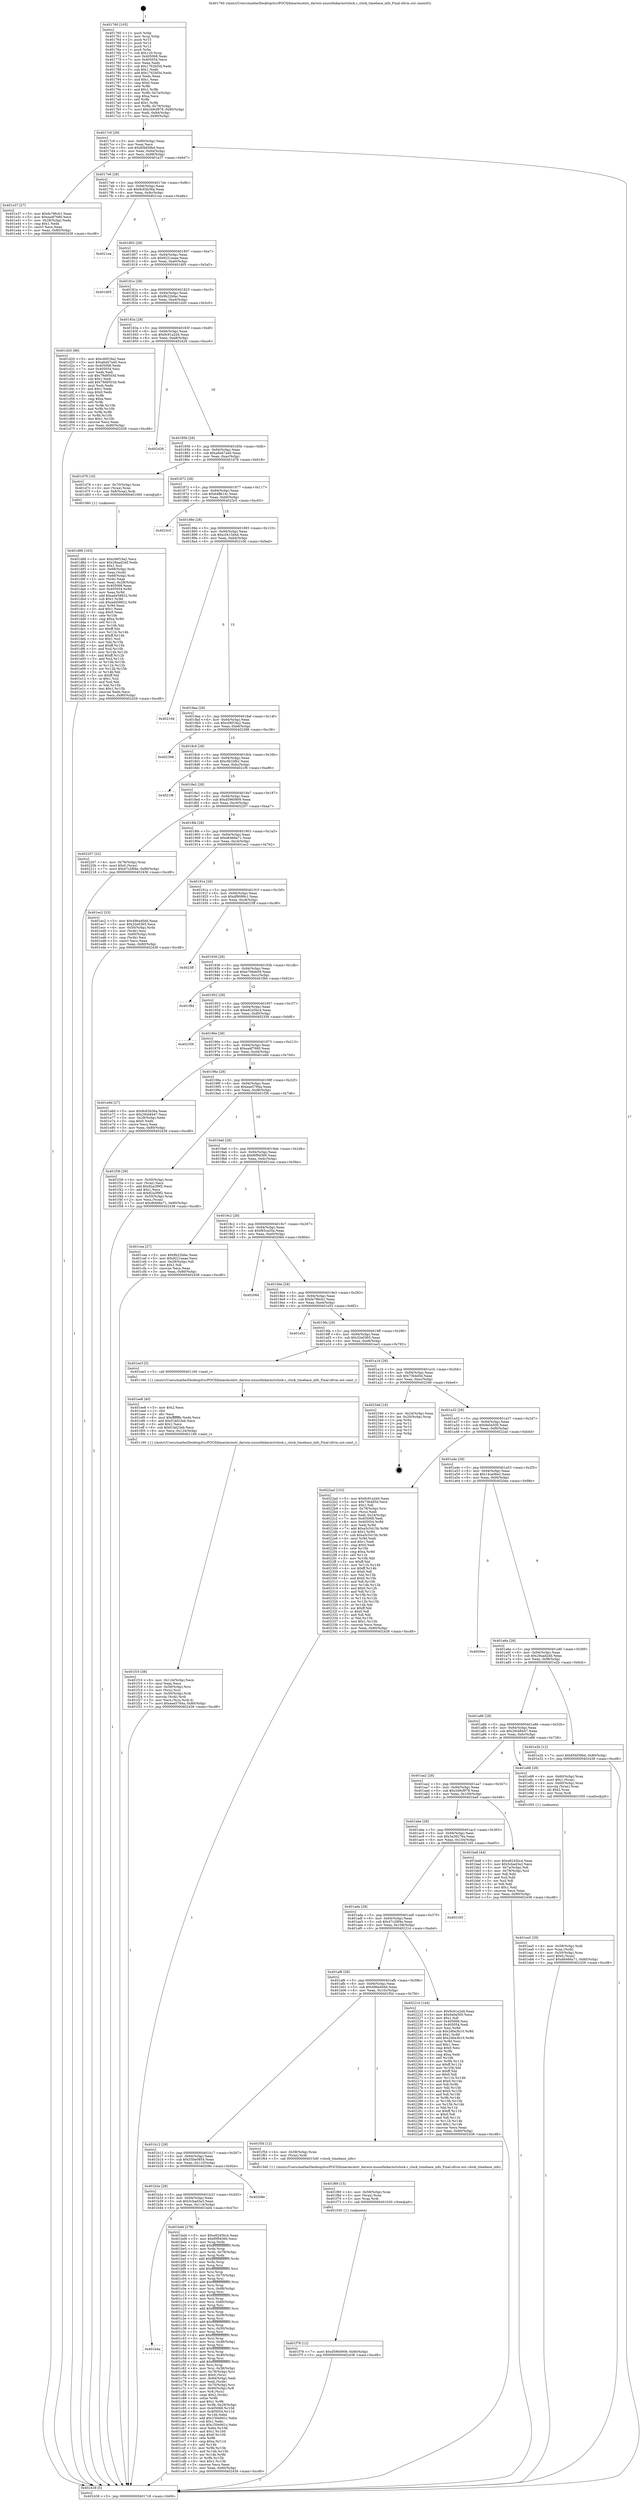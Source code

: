 digraph "0x401760" {
  label = "0x401760 (/mnt/c/Users/mathe/Desktop/tcc/POCII/binaries/extr_darwin-xnuosfmkarmrtclock.c_clock_timebase_info_Final-ollvm.out::main(0))"
  labelloc = "t"
  node[shape=record]

  Entry [label="",width=0.3,height=0.3,shape=circle,fillcolor=black,style=filled]
  "0x4017c9" [label="{
     0x4017c9 [29]\l
     | [instrs]\l
     &nbsp;&nbsp;0x4017c9 \<+3\>: mov -0x80(%rbp),%eax\l
     &nbsp;&nbsp;0x4017cc \<+2\>: mov %eax,%ecx\l
     &nbsp;&nbsp;0x4017ce \<+6\>: sub $0x85bf39bd,%ecx\l
     &nbsp;&nbsp;0x4017d4 \<+6\>: mov %eax,-0x94(%rbp)\l
     &nbsp;&nbsp;0x4017da \<+6\>: mov %ecx,-0x98(%rbp)\l
     &nbsp;&nbsp;0x4017e0 \<+6\>: je 0000000000401e37 \<main+0x6d7\>\l
  }"]
  "0x401e37" [label="{
     0x401e37 [27]\l
     | [instrs]\l
     &nbsp;&nbsp;0x401e37 \<+5\>: mov $0xfa796cb1,%eax\l
     &nbsp;&nbsp;0x401e3c \<+5\>: mov $0xea4f7680,%ecx\l
     &nbsp;&nbsp;0x401e41 \<+3\>: mov -0x28(%rbp),%edx\l
     &nbsp;&nbsp;0x401e44 \<+3\>: cmp $0x1,%edx\l
     &nbsp;&nbsp;0x401e47 \<+3\>: cmovl %ecx,%eax\l
     &nbsp;&nbsp;0x401e4a \<+3\>: mov %eax,-0x80(%rbp)\l
     &nbsp;&nbsp;0x401e4d \<+5\>: jmp 0000000000402438 \<main+0xcd8\>\l
  }"]
  "0x4017e6" [label="{
     0x4017e6 [28]\l
     | [instrs]\l
     &nbsp;&nbsp;0x4017e6 \<+5\>: jmp 00000000004017eb \<main+0x8b\>\l
     &nbsp;&nbsp;0x4017eb \<+6\>: mov -0x94(%rbp),%eax\l
     &nbsp;&nbsp;0x4017f1 \<+5\>: sub $0x8c63b36a,%eax\l
     &nbsp;&nbsp;0x4017f6 \<+6\>: mov %eax,-0x9c(%rbp)\l
     &nbsp;&nbsp;0x4017fc \<+6\>: je 00000000004021ea \<main+0xa8a\>\l
  }"]
  Exit [label="",width=0.3,height=0.3,shape=circle,fillcolor=black,style=filled,peripheries=2]
  "0x4021ea" [label="{
     0x4021ea\l
  }", style=dashed]
  "0x401802" [label="{
     0x401802 [28]\l
     | [instrs]\l
     &nbsp;&nbsp;0x401802 \<+5\>: jmp 0000000000401807 \<main+0xa7\>\l
     &nbsp;&nbsp;0x401807 \<+6\>: mov -0x94(%rbp),%eax\l
     &nbsp;&nbsp;0x40180d \<+5\>: sub $0x9221eaae,%eax\l
     &nbsp;&nbsp;0x401812 \<+6\>: mov %eax,-0xa0(%rbp)\l
     &nbsp;&nbsp;0x401818 \<+6\>: je 0000000000401d05 \<main+0x5a5\>\l
  }"]
  "0x401f78" [label="{
     0x401f78 [12]\l
     | [instrs]\l
     &nbsp;&nbsp;0x401f78 \<+7\>: movl $0xd5960909,-0x80(%rbp)\l
     &nbsp;&nbsp;0x401f7f \<+5\>: jmp 0000000000402438 \<main+0xcd8\>\l
  }"]
  "0x401d05" [label="{
     0x401d05\l
  }", style=dashed]
  "0x40181e" [label="{
     0x40181e [28]\l
     | [instrs]\l
     &nbsp;&nbsp;0x40181e \<+5\>: jmp 0000000000401823 \<main+0xc3\>\l
     &nbsp;&nbsp;0x401823 \<+6\>: mov -0x94(%rbp),%eax\l
     &nbsp;&nbsp;0x401829 \<+5\>: sub $0x9b22bfac,%eax\l
     &nbsp;&nbsp;0x40182e \<+6\>: mov %eax,-0xa4(%rbp)\l
     &nbsp;&nbsp;0x401834 \<+6\>: je 0000000000401d20 \<main+0x5c0\>\l
  }"]
  "0x401f69" [label="{
     0x401f69 [15]\l
     | [instrs]\l
     &nbsp;&nbsp;0x401f69 \<+4\>: mov -0x58(%rbp),%rax\l
     &nbsp;&nbsp;0x401f6d \<+3\>: mov (%rax),%rax\l
     &nbsp;&nbsp;0x401f70 \<+3\>: mov %rax,%rdi\l
     &nbsp;&nbsp;0x401f73 \<+5\>: call 0000000000401030 \<free@plt\>\l
     | [calls]\l
     &nbsp;&nbsp;0x401030 \{1\} (unknown)\l
  }"]
  "0x401d20" [label="{
     0x401d20 [88]\l
     | [instrs]\l
     &nbsp;&nbsp;0x401d20 \<+5\>: mov $0xc06f19a2,%eax\l
     &nbsp;&nbsp;0x401d25 \<+5\>: mov $0xa6d47a40,%ecx\l
     &nbsp;&nbsp;0x401d2a \<+7\>: mov 0x405068,%edx\l
     &nbsp;&nbsp;0x401d31 \<+7\>: mov 0x405054,%esi\l
     &nbsp;&nbsp;0x401d38 \<+2\>: mov %edx,%edi\l
     &nbsp;&nbsp;0x401d3a \<+6\>: sub $0x79d9503d,%edi\l
     &nbsp;&nbsp;0x401d40 \<+3\>: sub $0x1,%edi\l
     &nbsp;&nbsp;0x401d43 \<+6\>: add $0x79d9503d,%edi\l
     &nbsp;&nbsp;0x401d49 \<+3\>: imul %edi,%edx\l
     &nbsp;&nbsp;0x401d4c \<+3\>: and $0x1,%edx\l
     &nbsp;&nbsp;0x401d4f \<+3\>: cmp $0x0,%edx\l
     &nbsp;&nbsp;0x401d52 \<+4\>: sete %r8b\l
     &nbsp;&nbsp;0x401d56 \<+3\>: cmp $0xa,%esi\l
     &nbsp;&nbsp;0x401d59 \<+4\>: setl %r9b\l
     &nbsp;&nbsp;0x401d5d \<+3\>: mov %r8b,%r10b\l
     &nbsp;&nbsp;0x401d60 \<+3\>: and %r9b,%r10b\l
     &nbsp;&nbsp;0x401d63 \<+3\>: xor %r9b,%r8b\l
     &nbsp;&nbsp;0x401d66 \<+3\>: or %r8b,%r10b\l
     &nbsp;&nbsp;0x401d69 \<+4\>: test $0x1,%r10b\l
     &nbsp;&nbsp;0x401d6d \<+3\>: cmovne %ecx,%eax\l
     &nbsp;&nbsp;0x401d70 \<+3\>: mov %eax,-0x80(%rbp)\l
     &nbsp;&nbsp;0x401d73 \<+5\>: jmp 0000000000402438 \<main+0xcd8\>\l
  }"]
  "0x40183a" [label="{
     0x40183a [28]\l
     | [instrs]\l
     &nbsp;&nbsp;0x40183a \<+5\>: jmp 000000000040183f \<main+0xdf\>\l
     &nbsp;&nbsp;0x40183f \<+6\>: mov -0x94(%rbp),%eax\l
     &nbsp;&nbsp;0x401845 \<+5\>: sub $0x9c91a2d4,%eax\l
     &nbsp;&nbsp;0x40184a \<+6\>: mov %eax,-0xa8(%rbp)\l
     &nbsp;&nbsp;0x401850 \<+6\>: je 0000000000402426 \<main+0xcc6\>\l
  }"]
  "0x401f10" [label="{
     0x401f10 [38]\l
     | [instrs]\l
     &nbsp;&nbsp;0x401f10 \<+6\>: mov -0x124(%rbp),%ecx\l
     &nbsp;&nbsp;0x401f16 \<+3\>: imul %eax,%ecx\l
     &nbsp;&nbsp;0x401f19 \<+4\>: mov -0x58(%rbp),%rsi\l
     &nbsp;&nbsp;0x401f1d \<+3\>: mov (%rsi),%rsi\l
     &nbsp;&nbsp;0x401f20 \<+4\>: mov -0x50(%rbp),%rdi\l
     &nbsp;&nbsp;0x401f24 \<+3\>: movslq (%rdi),%rdi\l
     &nbsp;&nbsp;0x401f27 \<+3\>: mov %ecx,(%rsi,%rdi,4)\l
     &nbsp;&nbsp;0x401f2a \<+7\>: movl $0xeae5784a,-0x80(%rbp)\l
     &nbsp;&nbsp;0x401f31 \<+5\>: jmp 0000000000402438 \<main+0xcd8\>\l
  }"]
  "0x402426" [label="{
     0x402426\l
  }", style=dashed]
  "0x401856" [label="{
     0x401856 [28]\l
     | [instrs]\l
     &nbsp;&nbsp;0x401856 \<+5\>: jmp 000000000040185b \<main+0xfb\>\l
     &nbsp;&nbsp;0x40185b \<+6\>: mov -0x94(%rbp),%eax\l
     &nbsp;&nbsp;0x401861 \<+5\>: sub $0xa6d47a40,%eax\l
     &nbsp;&nbsp;0x401866 \<+6\>: mov %eax,-0xac(%rbp)\l
     &nbsp;&nbsp;0x40186c \<+6\>: je 0000000000401d78 \<main+0x618\>\l
  }"]
  "0x401ee8" [label="{
     0x401ee8 [40]\l
     | [instrs]\l
     &nbsp;&nbsp;0x401ee8 \<+5\>: mov $0x2,%ecx\l
     &nbsp;&nbsp;0x401eed \<+1\>: cltd\l
     &nbsp;&nbsp;0x401eee \<+2\>: idiv %ecx\l
     &nbsp;&nbsp;0x401ef0 \<+6\>: imul $0xfffffffe,%edx,%ecx\l
     &nbsp;&nbsp;0x401ef6 \<+6\>: add $0xf1dd23eb,%ecx\l
     &nbsp;&nbsp;0x401efc \<+3\>: add $0x1,%ecx\l
     &nbsp;&nbsp;0x401eff \<+6\>: sub $0xf1dd23eb,%ecx\l
     &nbsp;&nbsp;0x401f05 \<+6\>: mov %ecx,-0x124(%rbp)\l
     &nbsp;&nbsp;0x401f0b \<+5\>: call 0000000000401160 \<next_i\>\l
     | [calls]\l
     &nbsp;&nbsp;0x401160 \{1\} (/mnt/c/Users/mathe/Desktop/tcc/POCII/binaries/extr_darwin-xnuosfmkarmrtclock.c_clock_timebase_info_Final-ollvm.out::next_i)\l
  }"]
  "0x401d78" [label="{
     0x401d78 [16]\l
     | [instrs]\l
     &nbsp;&nbsp;0x401d78 \<+4\>: mov -0x70(%rbp),%rax\l
     &nbsp;&nbsp;0x401d7c \<+3\>: mov (%rax),%rax\l
     &nbsp;&nbsp;0x401d7f \<+4\>: mov 0x8(%rax),%rdi\l
     &nbsp;&nbsp;0x401d83 \<+5\>: call 0000000000401060 \<atoi@plt\>\l
     | [calls]\l
     &nbsp;&nbsp;0x401060 \{1\} (unknown)\l
  }"]
  "0x401872" [label="{
     0x401872 [28]\l
     | [instrs]\l
     &nbsp;&nbsp;0x401872 \<+5\>: jmp 0000000000401877 \<main+0x117\>\l
     &nbsp;&nbsp;0x401877 \<+6\>: mov -0x94(%rbp),%eax\l
     &nbsp;&nbsp;0x40187d \<+5\>: sub $0xb4ffe14c,%eax\l
     &nbsp;&nbsp;0x401882 \<+6\>: mov %eax,-0xb0(%rbp)\l
     &nbsp;&nbsp;0x401888 \<+6\>: je 00000000004023c5 \<main+0xc65\>\l
  }"]
  "0x401ea5" [label="{
     0x401ea5 [29]\l
     | [instrs]\l
     &nbsp;&nbsp;0x401ea5 \<+4\>: mov -0x58(%rbp),%rdi\l
     &nbsp;&nbsp;0x401ea9 \<+3\>: mov %rax,(%rdi)\l
     &nbsp;&nbsp;0x401eac \<+4\>: mov -0x50(%rbp),%rax\l
     &nbsp;&nbsp;0x401eb0 \<+6\>: movl $0x0,(%rax)\l
     &nbsp;&nbsp;0x401eb6 \<+7\>: movl $0xd6466a71,-0x80(%rbp)\l
     &nbsp;&nbsp;0x401ebd \<+5\>: jmp 0000000000402438 \<main+0xcd8\>\l
  }"]
  "0x4023c5" [label="{
     0x4023c5\l
  }", style=dashed]
  "0x40188e" [label="{
     0x40188e [28]\l
     | [instrs]\l
     &nbsp;&nbsp;0x40188e \<+5\>: jmp 0000000000401893 \<main+0x133\>\l
     &nbsp;&nbsp;0x401893 \<+6\>: mov -0x94(%rbp),%eax\l
     &nbsp;&nbsp;0x401899 \<+5\>: sub $0xc0415d44,%eax\l
     &nbsp;&nbsp;0x40189e \<+6\>: mov %eax,-0xb4(%rbp)\l
     &nbsp;&nbsp;0x4018a4 \<+6\>: je 000000000040210d \<main+0x9ad\>\l
  }"]
  "0x401d88" [label="{
     0x401d88 [163]\l
     | [instrs]\l
     &nbsp;&nbsp;0x401d88 \<+5\>: mov $0xc06f19a2,%ecx\l
     &nbsp;&nbsp;0x401d8d \<+5\>: mov $0x29aad2dd,%edx\l
     &nbsp;&nbsp;0x401d92 \<+3\>: mov $0x1,%sil\l
     &nbsp;&nbsp;0x401d95 \<+4\>: mov -0x68(%rbp),%rdi\l
     &nbsp;&nbsp;0x401d99 \<+2\>: mov %eax,(%rdi)\l
     &nbsp;&nbsp;0x401d9b \<+4\>: mov -0x68(%rbp),%rdi\l
     &nbsp;&nbsp;0x401d9f \<+2\>: mov (%rdi),%eax\l
     &nbsp;&nbsp;0x401da1 \<+3\>: mov %eax,-0x28(%rbp)\l
     &nbsp;&nbsp;0x401da4 \<+7\>: mov 0x405068,%eax\l
     &nbsp;&nbsp;0x401dab \<+8\>: mov 0x405054,%r8d\l
     &nbsp;&nbsp;0x401db3 \<+3\>: mov %eax,%r9d\l
     &nbsp;&nbsp;0x401db6 \<+7\>: add $0xad458822,%r9d\l
     &nbsp;&nbsp;0x401dbd \<+4\>: sub $0x1,%r9d\l
     &nbsp;&nbsp;0x401dc1 \<+7\>: sub $0xad458822,%r9d\l
     &nbsp;&nbsp;0x401dc8 \<+4\>: imul %r9d,%eax\l
     &nbsp;&nbsp;0x401dcc \<+3\>: and $0x1,%eax\l
     &nbsp;&nbsp;0x401dcf \<+3\>: cmp $0x0,%eax\l
     &nbsp;&nbsp;0x401dd2 \<+4\>: sete %r10b\l
     &nbsp;&nbsp;0x401dd6 \<+4\>: cmp $0xa,%r8d\l
     &nbsp;&nbsp;0x401dda \<+4\>: setl %r11b\l
     &nbsp;&nbsp;0x401dde \<+3\>: mov %r10b,%bl\l
     &nbsp;&nbsp;0x401de1 \<+3\>: xor $0xff,%bl\l
     &nbsp;&nbsp;0x401de4 \<+3\>: mov %r11b,%r14b\l
     &nbsp;&nbsp;0x401de7 \<+4\>: xor $0xff,%r14b\l
     &nbsp;&nbsp;0x401deb \<+4\>: xor $0x1,%sil\l
     &nbsp;&nbsp;0x401def \<+3\>: mov %bl,%r15b\l
     &nbsp;&nbsp;0x401df2 \<+4\>: and $0xff,%r15b\l
     &nbsp;&nbsp;0x401df6 \<+3\>: and %sil,%r10b\l
     &nbsp;&nbsp;0x401df9 \<+3\>: mov %r14b,%r12b\l
     &nbsp;&nbsp;0x401dfc \<+4\>: and $0xff,%r12b\l
     &nbsp;&nbsp;0x401e00 \<+3\>: and %sil,%r11b\l
     &nbsp;&nbsp;0x401e03 \<+3\>: or %r10b,%r15b\l
     &nbsp;&nbsp;0x401e06 \<+3\>: or %r11b,%r12b\l
     &nbsp;&nbsp;0x401e09 \<+3\>: xor %r12b,%r15b\l
     &nbsp;&nbsp;0x401e0c \<+3\>: or %r14b,%bl\l
     &nbsp;&nbsp;0x401e0f \<+3\>: xor $0xff,%bl\l
     &nbsp;&nbsp;0x401e12 \<+4\>: or $0x1,%sil\l
     &nbsp;&nbsp;0x401e16 \<+3\>: and %sil,%bl\l
     &nbsp;&nbsp;0x401e19 \<+3\>: or %bl,%r15b\l
     &nbsp;&nbsp;0x401e1c \<+4\>: test $0x1,%r15b\l
     &nbsp;&nbsp;0x401e20 \<+3\>: cmovne %edx,%ecx\l
     &nbsp;&nbsp;0x401e23 \<+3\>: mov %ecx,-0x80(%rbp)\l
     &nbsp;&nbsp;0x401e26 \<+5\>: jmp 0000000000402438 \<main+0xcd8\>\l
  }"]
  "0x40210d" [label="{
     0x40210d\l
  }", style=dashed]
  "0x4018aa" [label="{
     0x4018aa [28]\l
     | [instrs]\l
     &nbsp;&nbsp;0x4018aa \<+5\>: jmp 00000000004018af \<main+0x14f\>\l
     &nbsp;&nbsp;0x4018af \<+6\>: mov -0x94(%rbp),%eax\l
     &nbsp;&nbsp;0x4018b5 \<+5\>: sub $0xc06f19a2,%eax\l
     &nbsp;&nbsp;0x4018ba \<+6\>: mov %eax,-0xb8(%rbp)\l
     &nbsp;&nbsp;0x4018c0 \<+6\>: je 0000000000402398 \<main+0xc38\>\l
  }"]
  "0x401b4a" [label="{
     0x401b4a\l
  }", style=dashed]
  "0x402398" [label="{
     0x402398\l
  }", style=dashed]
  "0x4018c6" [label="{
     0x4018c6 [28]\l
     | [instrs]\l
     &nbsp;&nbsp;0x4018c6 \<+5\>: jmp 00000000004018cb \<main+0x16b\>\l
     &nbsp;&nbsp;0x4018cb \<+6\>: mov -0x94(%rbp),%eax\l
     &nbsp;&nbsp;0x4018d1 \<+5\>: sub $0xcfd1bfb2,%eax\l
     &nbsp;&nbsp;0x4018d6 \<+6\>: mov %eax,-0xbc(%rbp)\l
     &nbsp;&nbsp;0x4018dc \<+6\>: je 00000000004021f6 \<main+0xa96\>\l
  }"]
  "0x401bd4" [label="{
     0x401bd4 [278]\l
     | [instrs]\l
     &nbsp;&nbsp;0x401bd4 \<+5\>: mov $0xe8245bc4,%eax\l
     &nbsp;&nbsp;0x401bd9 \<+5\>: mov $0xf0f94360,%ecx\l
     &nbsp;&nbsp;0x401bde \<+3\>: mov %rsp,%rdx\l
     &nbsp;&nbsp;0x401be1 \<+4\>: add $0xfffffffffffffff0,%rdx\l
     &nbsp;&nbsp;0x401be5 \<+3\>: mov %rdx,%rsp\l
     &nbsp;&nbsp;0x401be8 \<+4\>: mov %rdx,-0x78(%rbp)\l
     &nbsp;&nbsp;0x401bec \<+3\>: mov %rsp,%rdx\l
     &nbsp;&nbsp;0x401bef \<+4\>: add $0xfffffffffffffff0,%rdx\l
     &nbsp;&nbsp;0x401bf3 \<+3\>: mov %rdx,%rsp\l
     &nbsp;&nbsp;0x401bf6 \<+3\>: mov %rsp,%rsi\l
     &nbsp;&nbsp;0x401bf9 \<+4\>: add $0xfffffffffffffff0,%rsi\l
     &nbsp;&nbsp;0x401bfd \<+3\>: mov %rsi,%rsp\l
     &nbsp;&nbsp;0x401c00 \<+4\>: mov %rsi,-0x70(%rbp)\l
     &nbsp;&nbsp;0x401c04 \<+3\>: mov %rsp,%rsi\l
     &nbsp;&nbsp;0x401c07 \<+4\>: add $0xfffffffffffffff0,%rsi\l
     &nbsp;&nbsp;0x401c0b \<+3\>: mov %rsi,%rsp\l
     &nbsp;&nbsp;0x401c0e \<+4\>: mov %rsi,-0x68(%rbp)\l
     &nbsp;&nbsp;0x401c12 \<+3\>: mov %rsp,%rsi\l
     &nbsp;&nbsp;0x401c15 \<+4\>: add $0xfffffffffffffff0,%rsi\l
     &nbsp;&nbsp;0x401c19 \<+3\>: mov %rsi,%rsp\l
     &nbsp;&nbsp;0x401c1c \<+4\>: mov %rsi,-0x60(%rbp)\l
     &nbsp;&nbsp;0x401c20 \<+3\>: mov %rsp,%rsi\l
     &nbsp;&nbsp;0x401c23 \<+4\>: add $0xfffffffffffffff0,%rsi\l
     &nbsp;&nbsp;0x401c27 \<+3\>: mov %rsi,%rsp\l
     &nbsp;&nbsp;0x401c2a \<+4\>: mov %rsi,-0x58(%rbp)\l
     &nbsp;&nbsp;0x401c2e \<+3\>: mov %rsp,%rsi\l
     &nbsp;&nbsp;0x401c31 \<+4\>: add $0xfffffffffffffff0,%rsi\l
     &nbsp;&nbsp;0x401c35 \<+3\>: mov %rsi,%rsp\l
     &nbsp;&nbsp;0x401c38 \<+4\>: mov %rsi,-0x50(%rbp)\l
     &nbsp;&nbsp;0x401c3c \<+3\>: mov %rsp,%rsi\l
     &nbsp;&nbsp;0x401c3f \<+4\>: add $0xfffffffffffffff0,%rsi\l
     &nbsp;&nbsp;0x401c43 \<+3\>: mov %rsi,%rsp\l
     &nbsp;&nbsp;0x401c46 \<+4\>: mov %rsi,-0x48(%rbp)\l
     &nbsp;&nbsp;0x401c4a \<+3\>: mov %rsp,%rsi\l
     &nbsp;&nbsp;0x401c4d \<+4\>: add $0xfffffffffffffff0,%rsi\l
     &nbsp;&nbsp;0x401c51 \<+3\>: mov %rsi,%rsp\l
     &nbsp;&nbsp;0x401c54 \<+4\>: mov %rsi,-0x40(%rbp)\l
     &nbsp;&nbsp;0x401c58 \<+3\>: mov %rsp,%rsi\l
     &nbsp;&nbsp;0x401c5b \<+4\>: add $0xfffffffffffffff0,%rsi\l
     &nbsp;&nbsp;0x401c5f \<+3\>: mov %rsi,%rsp\l
     &nbsp;&nbsp;0x401c62 \<+4\>: mov %rsi,-0x38(%rbp)\l
     &nbsp;&nbsp;0x401c66 \<+4\>: mov -0x78(%rbp),%rsi\l
     &nbsp;&nbsp;0x401c6a \<+6\>: movl $0x0,(%rsi)\l
     &nbsp;&nbsp;0x401c70 \<+6\>: mov -0x84(%rbp),%edi\l
     &nbsp;&nbsp;0x401c76 \<+2\>: mov %edi,(%rdx)\l
     &nbsp;&nbsp;0x401c78 \<+4\>: mov -0x70(%rbp),%rsi\l
     &nbsp;&nbsp;0x401c7c \<+7\>: mov -0x90(%rbp),%r8\l
     &nbsp;&nbsp;0x401c83 \<+3\>: mov %r8,(%rsi)\l
     &nbsp;&nbsp;0x401c86 \<+3\>: cmpl $0x2,(%rdx)\l
     &nbsp;&nbsp;0x401c89 \<+4\>: setne %r9b\l
     &nbsp;&nbsp;0x401c8d \<+4\>: and $0x1,%r9b\l
     &nbsp;&nbsp;0x401c91 \<+4\>: mov %r9b,-0x29(%rbp)\l
     &nbsp;&nbsp;0x401c95 \<+8\>: mov 0x405068,%r10d\l
     &nbsp;&nbsp;0x401c9d \<+8\>: mov 0x405054,%r11d\l
     &nbsp;&nbsp;0x401ca5 \<+3\>: mov %r10d,%ebx\l
     &nbsp;&nbsp;0x401ca8 \<+6\>: add $0x150e9d1c,%ebx\l
     &nbsp;&nbsp;0x401cae \<+3\>: sub $0x1,%ebx\l
     &nbsp;&nbsp;0x401cb1 \<+6\>: sub $0x150e9d1c,%ebx\l
     &nbsp;&nbsp;0x401cb7 \<+4\>: imul %ebx,%r10d\l
     &nbsp;&nbsp;0x401cbb \<+4\>: and $0x1,%r10d\l
     &nbsp;&nbsp;0x401cbf \<+4\>: cmp $0x0,%r10d\l
     &nbsp;&nbsp;0x401cc3 \<+4\>: sete %r9b\l
     &nbsp;&nbsp;0x401cc7 \<+4\>: cmp $0xa,%r11d\l
     &nbsp;&nbsp;0x401ccb \<+4\>: setl %r14b\l
     &nbsp;&nbsp;0x401ccf \<+3\>: mov %r9b,%r15b\l
     &nbsp;&nbsp;0x401cd2 \<+3\>: and %r14b,%r15b\l
     &nbsp;&nbsp;0x401cd5 \<+3\>: xor %r14b,%r9b\l
     &nbsp;&nbsp;0x401cd8 \<+3\>: or %r9b,%r15b\l
     &nbsp;&nbsp;0x401cdb \<+4\>: test $0x1,%r15b\l
     &nbsp;&nbsp;0x401cdf \<+3\>: cmovne %ecx,%eax\l
     &nbsp;&nbsp;0x401ce2 \<+3\>: mov %eax,-0x80(%rbp)\l
     &nbsp;&nbsp;0x401ce5 \<+5\>: jmp 0000000000402438 \<main+0xcd8\>\l
  }"]
  "0x4021f6" [label="{
     0x4021f6\l
  }", style=dashed]
  "0x4018e2" [label="{
     0x4018e2 [28]\l
     | [instrs]\l
     &nbsp;&nbsp;0x4018e2 \<+5\>: jmp 00000000004018e7 \<main+0x187\>\l
     &nbsp;&nbsp;0x4018e7 \<+6\>: mov -0x94(%rbp),%eax\l
     &nbsp;&nbsp;0x4018ed \<+5\>: sub $0xd5960909,%eax\l
     &nbsp;&nbsp;0x4018f2 \<+6\>: mov %eax,-0xc0(%rbp)\l
     &nbsp;&nbsp;0x4018f8 \<+6\>: je 0000000000402207 \<main+0xaa7\>\l
  }"]
  "0x401b2e" [label="{
     0x401b2e [28]\l
     | [instrs]\l
     &nbsp;&nbsp;0x401b2e \<+5\>: jmp 0000000000401b33 \<main+0x3d3\>\l
     &nbsp;&nbsp;0x401b33 \<+6\>: mov -0x94(%rbp),%eax\l
     &nbsp;&nbsp;0x401b39 \<+5\>: sub $0x5cbad3a3,%eax\l
     &nbsp;&nbsp;0x401b3e \<+6\>: mov %eax,-0x114(%rbp)\l
     &nbsp;&nbsp;0x401b44 \<+6\>: je 0000000000401bd4 \<main+0x474\>\l
  }"]
  "0x402207" [label="{
     0x402207 [22]\l
     | [instrs]\l
     &nbsp;&nbsp;0x402207 \<+4\>: mov -0x78(%rbp),%rax\l
     &nbsp;&nbsp;0x40220b \<+6\>: movl $0x0,(%rax)\l
     &nbsp;&nbsp;0x402211 \<+7\>: movl $0x47c28f4e,-0x80(%rbp)\l
     &nbsp;&nbsp;0x402218 \<+5\>: jmp 0000000000402438 \<main+0xcd8\>\l
  }"]
  "0x4018fe" [label="{
     0x4018fe [28]\l
     | [instrs]\l
     &nbsp;&nbsp;0x4018fe \<+5\>: jmp 0000000000401903 \<main+0x1a3\>\l
     &nbsp;&nbsp;0x401903 \<+6\>: mov -0x94(%rbp),%eax\l
     &nbsp;&nbsp;0x401909 \<+5\>: sub $0xd6466a71,%eax\l
     &nbsp;&nbsp;0x40190e \<+6\>: mov %eax,-0xc4(%rbp)\l
     &nbsp;&nbsp;0x401914 \<+6\>: je 0000000000401ec2 \<main+0x762\>\l
  }"]
  "0x40208e" [label="{
     0x40208e\l
  }", style=dashed]
  "0x401ec2" [label="{
     0x401ec2 [33]\l
     | [instrs]\l
     &nbsp;&nbsp;0x401ec2 \<+5\>: mov $0x496a40dd,%eax\l
     &nbsp;&nbsp;0x401ec7 \<+5\>: mov $0x32e0365,%ecx\l
     &nbsp;&nbsp;0x401ecc \<+4\>: mov -0x50(%rbp),%rdx\l
     &nbsp;&nbsp;0x401ed0 \<+2\>: mov (%rdx),%esi\l
     &nbsp;&nbsp;0x401ed2 \<+4\>: mov -0x60(%rbp),%rdx\l
     &nbsp;&nbsp;0x401ed6 \<+2\>: cmp (%rdx),%esi\l
     &nbsp;&nbsp;0x401ed8 \<+3\>: cmovl %ecx,%eax\l
     &nbsp;&nbsp;0x401edb \<+3\>: mov %eax,-0x80(%rbp)\l
     &nbsp;&nbsp;0x401ede \<+5\>: jmp 0000000000402438 \<main+0xcd8\>\l
  }"]
  "0x40191a" [label="{
     0x40191a [28]\l
     | [instrs]\l
     &nbsp;&nbsp;0x40191a \<+5\>: jmp 000000000040191f \<main+0x1bf\>\l
     &nbsp;&nbsp;0x40191f \<+6\>: mov -0x94(%rbp),%eax\l
     &nbsp;&nbsp;0x401925 \<+5\>: sub $0xdf9089c1,%eax\l
     &nbsp;&nbsp;0x40192a \<+6\>: mov %eax,-0xc8(%rbp)\l
     &nbsp;&nbsp;0x401930 \<+6\>: je 00000000004023ff \<main+0xc9f\>\l
  }"]
  "0x401b12" [label="{
     0x401b12 [28]\l
     | [instrs]\l
     &nbsp;&nbsp;0x401b12 \<+5\>: jmp 0000000000401b17 \<main+0x3b7\>\l
     &nbsp;&nbsp;0x401b17 \<+6\>: mov -0x94(%rbp),%eax\l
     &nbsp;&nbsp;0x401b1d \<+5\>: sub $0x55be0854,%eax\l
     &nbsp;&nbsp;0x401b22 \<+6\>: mov %eax,-0x110(%rbp)\l
     &nbsp;&nbsp;0x401b28 \<+6\>: je 000000000040208e \<main+0x92e\>\l
  }"]
  "0x4023ff" [label="{
     0x4023ff\l
  }", style=dashed]
  "0x401936" [label="{
     0x401936 [28]\l
     | [instrs]\l
     &nbsp;&nbsp;0x401936 \<+5\>: jmp 000000000040193b \<main+0x1db\>\l
     &nbsp;&nbsp;0x40193b \<+6\>: mov -0x94(%rbp),%eax\l
     &nbsp;&nbsp;0x401941 \<+5\>: sub $0xe706eb59,%eax\l
     &nbsp;&nbsp;0x401946 \<+6\>: mov %eax,-0xcc(%rbp)\l
     &nbsp;&nbsp;0x40194c \<+6\>: je 0000000000401f84 \<main+0x824\>\l
  }"]
  "0x401f5d" [label="{
     0x401f5d [12]\l
     | [instrs]\l
     &nbsp;&nbsp;0x401f5d \<+4\>: mov -0x58(%rbp),%rax\l
     &nbsp;&nbsp;0x401f61 \<+3\>: mov (%rax),%rdi\l
     &nbsp;&nbsp;0x401f64 \<+5\>: call 00000000004015d0 \<clock_timebase_info\>\l
     | [calls]\l
     &nbsp;&nbsp;0x4015d0 \{1\} (/mnt/c/Users/mathe/Desktop/tcc/POCII/binaries/extr_darwin-xnuosfmkarmrtclock.c_clock_timebase_info_Final-ollvm.out::clock_timebase_info)\l
  }"]
  "0x401f84" [label="{
     0x401f84\l
  }", style=dashed]
  "0x401952" [label="{
     0x401952 [28]\l
     | [instrs]\l
     &nbsp;&nbsp;0x401952 \<+5\>: jmp 0000000000401957 \<main+0x1f7\>\l
     &nbsp;&nbsp;0x401957 \<+6\>: mov -0x94(%rbp),%eax\l
     &nbsp;&nbsp;0x40195d \<+5\>: sub $0xe8245bc4,%eax\l
     &nbsp;&nbsp;0x401962 \<+6\>: mov %eax,-0xd0(%rbp)\l
     &nbsp;&nbsp;0x401968 \<+6\>: je 0000000000402356 \<main+0xbf6\>\l
  }"]
  "0x401af6" [label="{
     0x401af6 [28]\l
     | [instrs]\l
     &nbsp;&nbsp;0x401af6 \<+5\>: jmp 0000000000401afb \<main+0x39b\>\l
     &nbsp;&nbsp;0x401afb \<+6\>: mov -0x94(%rbp),%eax\l
     &nbsp;&nbsp;0x401b01 \<+5\>: sub $0x496a40dd,%eax\l
     &nbsp;&nbsp;0x401b06 \<+6\>: mov %eax,-0x10c(%rbp)\l
     &nbsp;&nbsp;0x401b0c \<+6\>: je 0000000000401f5d \<main+0x7fd\>\l
  }"]
  "0x402356" [label="{
     0x402356\l
  }", style=dashed]
  "0x40196e" [label="{
     0x40196e [28]\l
     | [instrs]\l
     &nbsp;&nbsp;0x40196e \<+5\>: jmp 0000000000401973 \<main+0x213\>\l
     &nbsp;&nbsp;0x401973 \<+6\>: mov -0x94(%rbp),%eax\l
     &nbsp;&nbsp;0x401979 \<+5\>: sub $0xea4f7680,%eax\l
     &nbsp;&nbsp;0x40197e \<+6\>: mov %eax,-0xd4(%rbp)\l
     &nbsp;&nbsp;0x401984 \<+6\>: je 0000000000401e6d \<main+0x70d\>\l
  }"]
  "0x40221d" [label="{
     0x40221d [144]\l
     | [instrs]\l
     &nbsp;&nbsp;0x40221d \<+5\>: mov $0x9c91a2d4,%eax\l
     &nbsp;&nbsp;0x402222 \<+5\>: mov $0x9a0a500,%ecx\l
     &nbsp;&nbsp;0x402227 \<+2\>: mov $0x1,%dl\l
     &nbsp;&nbsp;0x402229 \<+7\>: mov 0x405068,%esi\l
     &nbsp;&nbsp;0x402230 \<+7\>: mov 0x405054,%edi\l
     &nbsp;&nbsp;0x402237 \<+3\>: mov %esi,%r8d\l
     &nbsp;&nbsp;0x40223a \<+7\>: sub $0x2d0a3b10,%r8d\l
     &nbsp;&nbsp;0x402241 \<+4\>: sub $0x1,%r8d\l
     &nbsp;&nbsp;0x402245 \<+7\>: add $0x2d0a3b10,%r8d\l
     &nbsp;&nbsp;0x40224c \<+4\>: imul %r8d,%esi\l
     &nbsp;&nbsp;0x402250 \<+3\>: and $0x1,%esi\l
     &nbsp;&nbsp;0x402253 \<+3\>: cmp $0x0,%esi\l
     &nbsp;&nbsp;0x402256 \<+4\>: sete %r9b\l
     &nbsp;&nbsp;0x40225a \<+3\>: cmp $0xa,%edi\l
     &nbsp;&nbsp;0x40225d \<+4\>: setl %r10b\l
     &nbsp;&nbsp;0x402261 \<+3\>: mov %r9b,%r11b\l
     &nbsp;&nbsp;0x402264 \<+4\>: xor $0xff,%r11b\l
     &nbsp;&nbsp;0x402268 \<+3\>: mov %r10b,%bl\l
     &nbsp;&nbsp;0x40226b \<+3\>: xor $0xff,%bl\l
     &nbsp;&nbsp;0x40226e \<+3\>: xor $0x0,%dl\l
     &nbsp;&nbsp;0x402271 \<+3\>: mov %r11b,%r14b\l
     &nbsp;&nbsp;0x402274 \<+4\>: and $0x0,%r14b\l
     &nbsp;&nbsp;0x402278 \<+3\>: and %dl,%r9b\l
     &nbsp;&nbsp;0x40227b \<+3\>: mov %bl,%r15b\l
     &nbsp;&nbsp;0x40227e \<+4\>: and $0x0,%r15b\l
     &nbsp;&nbsp;0x402282 \<+3\>: and %dl,%r10b\l
     &nbsp;&nbsp;0x402285 \<+3\>: or %r9b,%r14b\l
     &nbsp;&nbsp;0x402288 \<+3\>: or %r10b,%r15b\l
     &nbsp;&nbsp;0x40228b \<+3\>: xor %r15b,%r14b\l
     &nbsp;&nbsp;0x40228e \<+3\>: or %bl,%r11b\l
     &nbsp;&nbsp;0x402291 \<+4\>: xor $0xff,%r11b\l
     &nbsp;&nbsp;0x402295 \<+3\>: or $0x0,%dl\l
     &nbsp;&nbsp;0x402298 \<+3\>: and %dl,%r11b\l
     &nbsp;&nbsp;0x40229b \<+3\>: or %r11b,%r14b\l
     &nbsp;&nbsp;0x40229e \<+4\>: test $0x1,%r14b\l
     &nbsp;&nbsp;0x4022a2 \<+3\>: cmovne %ecx,%eax\l
     &nbsp;&nbsp;0x4022a5 \<+3\>: mov %eax,-0x80(%rbp)\l
     &nbsp;&nbsp;0x4022a8 \<+5\>: jmp 0000000000402438 \<main+0xcd8\>\l
  }"]
  "0x401e6d" [label="{
     0x401e6d [27]\l
     | [instrs]\l
     &nbsp;&nbsp;0x401e6d \<+5\>: mov $0x8c63b36a,%eax\l
     &nbsp;&nbsp;0x401e72 \<+5\>: mov $0x29cb8447,%ecx\l
     &nbsp;&nbsp;0x401e77 \<+3\>: mov -0x28(%rbp),%edx\l
     &nbsp;&nbsp;0x401e7a \<+3\>: cmp $0x0,%edx\l
     &nbsp;&nbsp;0x401e7d \<+3\>: cmove %ecx,%eax\l
     &nbsp;&nbsp;0x401e80 \<+3\>: mov %eax,-0x80(%rbp)\l
     &nbsp;&nbsp;0x401e83 \<+5\>: jmp 0000000000402438 \<main+0xcd8\>\l
  }"]
  "0x40198a" [label="{
     0x40198a [28]\l
     | [instrs]\l
     &nbsp;&nbsp;0x40198a \<+5\>: jmp 000000000040198f \<main+0x22f\>\l
     &nbsp;&nbsp;0x40198f \<+6\>: mov -0x94(%rbp),%eax\l
     &nbsp;&nbsp;0x401995 \<+5\>: sub $0xeae5784a,%eax\l
     &nbsp;&nbsp;0x40199a \<+6\>: mov %eax,-0xd8(%rbp)\l
     &nbsp;&nbsp;0x4019a0 \<+6\>: je 0000000000401f36 \<main+0x7d6\>\l
  }"]
  "0x401ada" [label="{
     0x401ada [28]\l
     | [instrs]\l
     &nbsp;&nbsp;0x401ada \<+5\>: jmp 0000000000401adf \<main+0x37f\>\l
     &nbsp;&nbsp;0x401adf \<+6\>: mov -0x94(%rbp),%eax\l
     &nbsp;&nbsp;0x401ae5 \<+5\>: sub $0x47c28f4e,%eax\l
     &nbsp;&nbsp;0x401aea \<+6\>: mov %eax,-0x108(%rbp)\l
     &nbsp;&nbsp;0x401af0 \<+6\>: je 000000000040221d \<main+0xabd\>\l
  }"]
  "0x401f36" [label="{
     0x401f36 [39]\l
     | [instrs]\l
     &nbsp;&nbsp;0x401f36 \<+4\>: mov -0x50(%rbp),%rax\l
     &nbsp;&nbsp;0x401f3a \<+2\>: mov (%rax),%ecx\l
     &nbsp;&nbsp;0x401f3c \<+6\>: add $0x82a3f9f2,%ecx\l
     &nbsp;&nbsp;0x401f42 \<+3\>: add $0x1,%ecx\l
     &nbsp;&nbsp;0x401f45 \<+6\>: sub $0x82a3f9f2,%ecx\l
     &nbsp;&nbsp;0x401f4b \<+4\>: mov -0x50(%rbp),%rax\l
     &nbsp;&nbsp;0x401f4f \<+2\>: mov %ecx,(%rax)\l
     &nbsp;&nbsp;0x401f51 \<+7\>: movl $0xd6466a71,-0x80(%rbp)\l
     &nbsp;&nbsp;0x401f58 \<+5\>: jmp 0000000000402438 \<main+0xcd8\>\l
  }"]
  "0x4019a6" [label="{
     0x4019a6 [28]\l
     | [instrs]\l
     &nbsp;&nbsp;0x4019a6 \<+5\>: jmp 00000000004019ab \<main+0x24b\>\l
     &nbsp;&nbsp;0x4019ab \<+6\>: mov -0x94(%rbp),%eax\l
     &nbsp;&nbsp;0x4019b1 \<+5\>: sub $0xf0f94360,%eax\l
     &nbsp;&nbsp;0x4019b6 \<+6\>: mov %eax,-0xdc(%rbp)\l
     &nbsp;&nbsp;0x4019bc \<+6\>: je 0000000000401cea \<main+0x58a\>\l
  }"]
  "0x402165" [label="{
     0x402165\l
  }", style=dashed]
  "0x401cea" [label="{
     0x401cea [27]\l
     | [instrs]\l
     &nbsp;&nbsp;0x401cea \<+5\>: mov $0x9b22bfac,%eax\l
     &nbsp;&nbsp;0x401cef \<+5\>: mov $0x9221eaae,%ecx\l
     &nbsp;&nbsp;0x401cf4 \<+3\>: mov -0x29(%rbp),%dl\l
     &nbsp;&nbsp;0x401cf7 \<+3\>: test $0x1,%dl\l
     &nbsp;&nbsp;0x401cfa \<+3\>: cmovne %ecx,%eax\l
     &nbsp;&nbsp;0x401cfd \<+3\>: mov %eax,-0x80(%rbp)\l
     &nbsp;&nbsp;0x401d00 \<+5\>: jmp 0000000000402438 \<main+0xcd8\>\l
  }"]
  "0x4019c2" [label="{
     0x4019c2 [28]\l
     | [instrs]\l
     &nbsp;&nbsp;0x4019c2 \<+5\>: jmp 00000000004019c7 \<main+0x267\>\l
     &nbsp;&nbsp;0x4019c7 \<+6\>: mov -0x94(%rbp),%eax\l
     &nbsp;&nbsp;0x4019cd \<+5\>: sub $0xf65ca35a,%eax\l
     &nbsp;&nbsp;0x4019d2 \<+6\>: mov %eax,-0xe0(%rbp)\l
     &nbsp;&nbsp;0x4019d8 \<+6\>: je 000000000040206d \<main+0x90d\>\l
  }"]
  "0x401760" [label="{
     0x401760 [105]\l
     | [instrs]\l
     &nbsp;&nbsp;0x401760 \<+1\>: push %rbp\l
     &nbsp;&nbsp;0x401761 \<+3\>: mov %rsp,%rbp\l
     &nbsp;&nbsp;0x401764 \<+2\>: push %r15\l
     &nbsp;&nbsp;0x401766 \<+2\>: push %r14\l
     &nbsp;&nbsp;0x401768 \<+2\>: push %r12\l
     &nbsp;&nbsp;0x40176a \<+1\>: push %rbx\l
     &nbsp;&nbsp;0x40176b \<+7\>: sub $0x120,%rsp\l
     &nbsp;&nbsp;0x401772 \<+7\>: mov 0x405068,%eax\l
     &nbsp;&nbsp;0x401779 \<+7\>: mov 0x405054,%ecx\l
     &nbsp;&nbsp;0x401780 \<+2\>: mov %eax,%edx\l
     &nbsp;&nbsp;0x401782 \<+6\>: sub $0x1762bf3d,%edx\l
     &nbsp;&nbsp;0x401788 \<+3\>: sub $0x1,%edx\l
     &nbsp;&nbsp;0x40178b \<+6\>: add $0x1762bf3d,%edx\l
     &nbsp;&nbsp;0x401791 \<+3\>: imul %edx,%eax\l
     &nbsp;&nbsp;0x401794 \<+3\>: and $0x1,%eax\l
     &nbsp;&nbsp;0x401797 \<+3\>: cmp $0x0,%eax\l
     &nbsp;&nbsp;0x40179a \<+4\>: sete %r8b\l
     &nbsp;&nbsp;0x40179e \<+4\>: and $0x1,%r8b\l
     &nbsp;&nbsp;0x4017a2 \<+4\>: mov %r8b,-0x7a(%rbp)\l
     &nbsp;&nbsp;0x4017a6 \<+3\>: cmp $0xa,%ecx\l
     &nbsp;&nbsp;0x4017a9 \<+4\>: setl %r8b\l
     &nbsp;&nbsp;0x4017ad \<+4\>: and $0x1,%r8b\l
     &nbsp;&nbsp;0x4017b1 \<+4\>: mov %r8b,-0x79(%rbp)\l
     &nbsp;&nbsp;0x4017b5 \<+7\>: movl $0x349cf978,-0x80(%rbp)\l
     &nbsp;&nbsp;0x4017bc \<+6\>: mov %edi,-0x84(%rbp)\l
     &nbsp;&nbsp;0x4017c2 \<+7\>: mov %rsi,-0x90(%rbp)\l
  }"]
  "0x40206d" [label="{
     0x40206d\l
  }", style=dashed]
  "0x4019de" [label="{
     0x4019de [28]\l
     | [instrs]\l
     &nbsp;&nbsp;0x4019de \<+5\>: jmp 00000000004019e3 \<main+0x283\>\l
     &nbsp;&nbsp;0x4019e3 \<+6\>: mov -0x94(%rbp),%eax\l
     &nbsp;&nbsp;0x4019e9 \<+5\>: sub $0xfa796cb1,%eax\l
     &nbsp;&nbsp;0x4019ee \<+6\>: mov %eax,-0xe4(%rbp)\l
     &nbsp;&nbsp;0x4019f4 \<+6\>: je 0000000000401e52 \<main+0x6f2\>\l
  }"]
  "0x402438" [label="{
     0x402438 [5]\l
     | [instrs]\l
     &nbsp;&nbsp;0x402438 \<+5\>: jmp 00000000004017c9 \<main+0x69\>\l
  }"]
  "0x401e52" [label="{
     0x401e52\l
  }", style=dashed]
  "0x4019fa" [label="{
     0x4019fa [28]\l
     | [instrs]\l
     &nbsp;&nbsp;0x4019fa \<+5\>: jmp 00000000004019ff \<main+0x29f\>\l
     &nbsp;&nbsp;0x4019ff \<+6\>: mov -0x94(%rbp),%eax\l
     &nbsp;&nbsp;0x401a05 \<+5\>: sub $0x32e0365,%eax\l
     &nbsp;&nbsp;0x401a0a \<+6\>: mov %eax,-0xe8(%rbp)\l
     &nbsp;&nbsp;0x401a10 \<+6\>: je 0000000000401ee3 \<main+0x783\>\l
  }"]
  "0x401abe" [label="{
     0x401abe [28]\l
     | [instrs]\l
     &nbsp;&nbsp;0x401abe \<+5\>: jmp 0000000000401ac3 \<main+0x363\>\l
     &nbsp;&nbsp;0x401ac3 \<+6\>: mov -0x94(%rbp),%eax\l
     &nbsp;&nbsp;0x401ac9 \<+5\>: sub $0x3a36276a,%eax\l
     &nbsp;&nbsp;0x401ace \<+6\>: mov %eax,-0x104(%rbp)\l
     &nbsp;&nbsp;0x401ad4 \<+6\>: je 0000000000402165 \<main+0xa05\>\l
  }"]
  "0x401ee3" [label="{
     0x401ee3 [5]\l
     | [instrs]\l
     &nbsp;&nbsp;0x401ee3 \<+5\>: call 0000000000401160 \<next_i\>\l
     | [calls]\l
     &nbsp;&nbsp;0x401160 \{1\} (/mnt/c/Users/mathe/Desktop/tcc/POCII/binaries/extr_darwin-xnuosfmkarmrtclock.c_clock_timebase_info_Final-ollvm.out::next_i)\l
  }"]
  "0x401a16" [label="{
     0x401a16 [28]\l
     | [instrs]\l
     &nbsp;&nbsp;0x401a16 \<+5\>: jmp 0000000000401a1b \<main+0x2bb\>\l
     &nbsp;&nbsp;0x401a1b \<+6\>: mov -0x94(%rbp),%eax\l
     &nbsp;&nbsp;0x401a21 \<+5\>: sub $0x73b4d5d,%eax\l
     &nbsp;&nbsp;0x401a26 \<+6\>: mov %eax,-0xec(%rbp)\l
     &nbsp;&nbsp;0x401a2c \<+6\>: je 0000000000402346 \<main+0xbe6\>\l
  }"]
  "0x401ba8" [label="{
     0x401ba8 [44]\l
     | [instrs]\l
     &nbsp;&nbsp;0x401ba8 \<+5\>: mov $0xe8245bc4,%eax\l
     &nbsp;&nbsp;0x401bad \<+5\>: mov $0x5cbad3a3,%ecx\l
     &nbsp;&nbsp;0x401bb2 \<+3\>: mov -0x7a(%rbp),%dl\l
     &nbsp;&nbsp;0x401bb5 \<+4\>: mov -0x79(%rbp),%sil\l
     &nbsp;&nbsp;0x401bb9 \<+3\>: mov %dl,%dil\l
     &nbsp;&nbsp;0x401bbc \<+3\>: and %sil,%dil\l
     &nbsp;&nbsp;0x401bbf \<+3\>: xor %sil,%dl\l
     &nbsp;&nbsp;0x401bc2 \<+3\>: or %dl,%dil\l
     &nbsp;&nbsp;0x401bc5 \<+4\>: test $0x1,%dil\l
     &nbsp;&nbsp;0x401bc9 \<+3\>: cmovne %ecx,%eax\l
     &nbsp;&nbsp;0x401bcc \<+3\>: mov %eax,-0x80(%rbp)\l
     &nbsp;&nbsp;0x401bcf \<+5\>: jmp 0000000000402438 \<main+0xcd8\>\l
  }"]
  "0x402346" [label="{
     0x402346 [16]\l
     | [instrs]\l
     &nbsp;&nbsp;0x402346 \<+3\>: mov -0x24(%rbp),%eax\l
     &nbsp;&nbsp;0x402349 \<+4\>: lea -0x20(%rbp),%rsp\l
     &nbsp;&nbsp;0x40234d \<+1\>: pop %rbx\l
     &nbsp;&nbsp;0x40234e \<+2\>: pop %r12\l
     &nbsp;&nbsp;0x402350 \<+2\>: pop %r14\l
     &nbsp;&nbsp;0x402352 \<+2\>: pop %r15\l
     &nbsp;&nbsp;0x402354 \<+1\>: pop %rbp\l
     &nbsp;&nbsp;0x402355 \<+1\>: ret\l
  }"]
  "0x401a32" [label="{
     0x401a32 [28]\l
     | [instrs]\l
     &nbsp;&nbsp;0x401a32 \<+5\>: jmp 0000000000401a37 \<main+0x2d7\>\l
     &nbsp;&nbsp;0x401a37 \<+6\>: mov -0x94(%rbp),%eax\l
     &nbsp;&nbsp;0x401a3d \<+5\>: sub $0x9a0a500,%eax\l
     &nbsp;&nbsp;0x401a42 \<+6\>: mov %eax,-0xf0(%rbp)\l
     &nbsp;&nbsp;0x401a48 \<+6\>: je 00000000004022ad \<main+0xb4d\>\l
  }"]
  "0x401aa2" [label="{
     0x401aa2 [28]\l
     | [instrs]\l
     &nbsp;&nbsp;0x401aa2 \<+5\>: jmp 0000000000401aa7 \<main+0x347\>\l
     &nbsp;&nbsp;0x401aa7 \<+6\>: mov -0x94(%rbp),%eax\l
     &nbsp;&nbsp;0x401aad \<+5\>: sub $0x349cf978,%eax\l
     &nbsp;&nbsp;0x401ab2 \<+6\>: mov %eax,-0x100(%rbp)\l
     &nbsp;&nbsp;0x401ab8 \<+6\>: je 0000000000401ba8 \<main+0x448\>\l
  }"]
  "0x4022ad" [label="{
     0x4022ad [153]\l
     | [instrs]\l
     &nbsp;&nbsp;0x4022ad \<+5\>: mov $0x9c91a2d4,%eax\l
     &nbsp;&nbsp;0x4022b2 \<+5\>: mov $0x73b4d5d,%ecx\l
     &nbsp;&nbsp;0x4022b7 \<+2\>: mov $0x1,%dl\l
     &nbsp;&nbsp;0x4022b9 \<+4\>: mov -0x78(%rbp),%rsi\l
     &nbsp;&nbsp;0x4022bd \<+2\>: mov (%rsi),%edi\l
     &nbsp;&nbsp;0x4022bf \<+3\>: mov %edi,-0x24(%rbp)\l
     &nbsp;&nbsp;0x4022c2 \<+7\>: mov 0x405068,%edi\l
     &nbsp;&nbsp;0x4022c9 \<+8\>: mov 0x405054,%r8d\l
     &nbsp;&nbsp;0x4022d1 \<+3\>: mov %edi,%r9d\l
     &nbsp;&nbsp;0x4022d4 \<+7\>: add $0xa5c5415b,%r9d\l
     &nbsp;&nbsp;0x4022db \<+4\>: sub $0x1,%r9d\l
     &nbsp;&nbsp;0x4022df \<+7\>: sub $0xa5c5415b,%r9d\l
     &nbsp;&nbsp;0x4022e6 \<+4\>: imul %r9d,%edi\l
     &nbsp;&nbsp;0x4022ea \<+3\>: and $0x1,%edi\l
     &nbsp;&nbsp;0x4022ed \<+3\>: cmp $0x0,%edi\l
     &nbsp;&nbsp;0x4022f0 \<+4\>: sete %r10b\l
     &nbsp;&nbsp;0x4022f4 \<+4\>: cmp $0xa,%r8d\l
     &nbsp;&nbsp;0x4022f8 \<+4\>: setl %r11b\l
     &nbsp;&nbsp;0x4022fc \<+3\>: mov %r10b,%bl\l
     &nbsp;&nbsp;0x4022ff \<+3\>: xor $0xff,%bl\l
     &nbsp;&nbsp;0x402302 \<+3\>: mov %r11b,%r14b\l
     &nbsp;&nbsp;0x402305 \<+4\>: xor $0xff,%r14b\l
     &nbsp;&nbsp;0x402309 \<+3\>: xor $0x0,%dl\l
     &nbsp;&nbsp;0x40230c \<+3\>: mov %bl,%r15b\l
     &nbsp;&nbsp;0x40230f \<+4\>: and $0x0,%r15b\l
     &nbsp;&nbsp;0x402313 \<+3\>: and %dl,%r10b\l
     &nbsp;&nbsp;0x402316 \<+3\>: mov %r14b,%r12b\l
     &nbsp;&nbsp;0x402319 \<+4\>: and $0x0,%r12b\l
     &nbsp;&nbsp;0x40231d \<+3\>: and %dl,%r11b\l
     &nbsp;&nbsp;0x402320 \<+3\>: or %r10b,%r15b\l
     &nbsp;&nbsp;0x402323 \<+3\>: or %r11b,%r12b\l
     &nbsp;&nbsp;0x402326 \<+3\>: xor %r12b,%r15b\l
     &nbsp;&nbsp;0x402329 \<+3\>: or %r14b,%bl\l
     &nbsp;&nbsp;0x40232c \<+3\>: xor $0xff,%bl\l
     &nbsp;&nbsp;0x40232f \<+3\>: or $0x0,%dl\l
     &nbsp;&nbsp;0x402332 \<+2\>: and %dl,%bl\l
     &nbsp;&nbsp;0x402334 \<+3\>: or %bl,%r15b\l
     &nbsp;&nbsp;0x402337 \<+4\>: test $0x1,%r15b\l
     &nbsp;&nbsp;0x40233b \<+3\>: cmovne %ecx,%eax\l
     &nbsp;&nbsp;0x40233e \<+3\>: mov %eax,-0x80(%rbp)\l
     &nbsp;&nbsp;0x402341 \<+5\>: jmp 0000000000402438 \<main+0xcd8\>\l
  }"]
  "0x401a4e" [label="{
     0x401a4e [28]\l
     | [instrs]\l
     &nbsp;&nbsp;0x401a4e \<+5\>: jmp 0000000000401a53 \<main+0x2f3\>\l
     &nbsp;&nbsp;0x401a53 \<+6\>: mov -0x94(%rbp),%eax\l
     &nbsp;&nbsp;0x401a59 \<+5\>: sub $0x14ca06e2,%eax\l
     &nbsp;&nbsp;0x401a5e \<+6\>: mov %eax,-0xf4(%rbp)\l
     &nbsp;&nbsp;0x401a64 \<+6\>: je 00000000004020ee \<main+0x98e\>\l
  }"]
  "0x401e88" [label="{
     0x401e88 [29]\l
     | [instrs]\l
     &nbsp;&nbsp;0x401e88 \<+4\>: mov -0x60(%rbp),%rax\l
     &nbsp;&nbsp;0x401e8c \<+6\>: movl $0x1,(%rax)\l
     &nbsp;&nbsp;0x401e92 \<+4\>: mov -0x60(%rbp),%rax\l
     &nbsp;&nbsp;0x401e96 \<+3\>: movslq (%rax),%rax\l
     &nbsp;&nbsp;0x401e99 \<+4\>: shl $0x2,%rax\l
     &nbsp;&nbsp;0x401e9d \<+3\>: mov %rax,%rdi\l
     &nbsp;&nbsp;0x401ea0 \<+5\>: call 0000000000401050 \<malloc@plt\>\l
     | [calls]\l
     &nbsp;&nbsp;0x401050 \{1\} (unknown)\l
  }"]
  "0x4020ee" [label="{
     0x4020ee\l
  }", style=dashed]
  "0x401a6a" [label="{
     0x401a6a [28]\l
     | [instrs]\l
     &nbsp;&nbsp;0x401a6a \<+5\>: jmp 0000000000401a6f \<main+0x30f\>\l
     &nbsp;&nbsp;0x401a6f \<+6\>: mov -0x94(%rbp),%eax\l
     &nbsp;&nbsp;0x401a75 \<+5\>: sub $0x29aad2dd,%eax\l
     &nbsp;&nbsp;0x401a7a \<+6\>: mov %eax,-0xf8(%rbp)\l
     &nbsp;&nbsp;0x401a80 \<+6\>: je 0000000000401e2b \<main+0x6cb\>\l
  }"]
  "0x401a86" [label="{
     0x401a86 [28]\l
     | [instrs]\l
     &nbsp;&nbsp;0x401a86 \<+5\>: jmp 0000000000401a8b \<main+0x32b\>\l
     &nbsp;&nbsp;0x401a8b \<+6\>: mov -0x94(%rbp),%eax\l
     &nbsp;&nbsp;0x401a91 \<+5\>: sub $0x29cb8447,%eax\l
     &nbsp;&nbsp;0x401a96 \<+6\>: mov %eax,-0xfc(%rbp)\l
     &nbsp;&nbsp;0x401a9c \<+6\>: je 0000000000401e88 \<main+0x728\>\l
  }"]
  "0x401e2b" [label="{
     0x401e2b [12]\l
     | [instrs]\l
     &nbsp;&nbsp;0x401e2b \<+7\>: movl $0x85bf39bd,-0x80(%rbp)\l
     &nbsp;&nbsp;0x401e32 \<+5\>: jmp 0000000000402438 \<main+0xcd8\>\l
  }"]
  Entry -> "0x401760" [label=" 1"]
  "0x4017c9" -> "0x401e37" [label=" 1"]
  "0x4017c9" -> "0x4017e6" [label=" 17"]
  "0x402346" -> Exit [label=" 1"]
  "0x4017e6" -> "0x4021ea" [label=" 0"]
  "0x4017e6" -> "0x401802" [label=" 17"]
  "0x4022ad" -> "0x402438" [label=" 1"]
  "0x401802" -> "0x401d05" [label=" 0"]
  "0x401802" -> "0x40181e" [label=" 17"]
  "0x40221d" -> "0x402438" [label=" 1"]
  "0x40181e" -> "0x401d20" [label=" 1"]
  "0x40181e" -> "0x40183a" [label=" 16"]
  "0x402207" -> "0x402438" [label=" 1"]
  "0x40183a" -> "0x402426" [label=" 0"]
  "0x40183a" -> "0x401856" [label=" 16"]
  "0x401f78" -> "0x402438" [label=" 1"]
  "0x401856" -> "0x401d78" [label=" 1"]
  "0x401856" -> "0x401872" [label=" 15"]
  "0x401f69" -> "0x401f78" [label=" 1"]
  "0x401872" -> "0x4023c5" [label=" 0"]
  "0x401872" -> "0x40188e" [label=" 15"]
  "0x401f5d" -> "0x401f69" [label=" 1"]
  "0x40188e" -> "0x40210d" [label=" 0"]
  "0x40188e" -> "0x4018aa" [label=" 15"]
  "0x401f36" -> "0x402438" [label=" 1"]
  "0x4018aa" -> "0x402398" [label=" 0"]
  "0x4018aa" -> "0x4018c6" [label=" 15"]
  "0x401ee8" -> "0x401f10" [label=" 1"]
  "0x4018c6" -> "0x4021f6" [label=" 0"]
  "0x4018c6" -> "0x4018e2" [label=" 15"]
  "0x401ee3" -> "0x401ee8" [label=" 1"]
  "0x4018e2" -> "0x402207" [label=" 1"]
  "0x4018e2" -> "0x4018fe" [label=" 14"]
  "0x401ea5" -> "0x402438" [label=" 1"]
  "0x4018fe" -> "0x401ec2" [label=" 2"]
  "0x4018fe" -> "0x40191a" [label=" 12"]
  "0x401e88" -> "0x401ea5" [label=" 1"]
  "0x40191a" -> "0x4023ff" [label=" 0"]
  "0x40191a" -> "0x401936" [label=" 12"]
  "0x401e37" -> "0x402438" [label=" 1"]
  "0x401936" -> "0x401f84" [label=" 0"]
  "0x401936" -> "0x401952" [label=" 12"]
  "0x401e2b" -> "0x402438" [label=" 1"]
  "0x401952" -> "0x402356" [label=" 0"]
  "0x401952" -> "0x40196e" [label=" 12"]
  "0x401d78" -> "0x401d88" [label=" 1"]
  "0x40196e" -> "0x401e6d" [label=" 1"]
  "0x40196e" -> "0x40198a" [label=" 11"]
  "0x401d20" -> "0x402438" [label=" 1"]
  "0x40198a" -> "0x401f36" [label=" 1"]
  "0x40198a" -> "0x4019a6" [label=" 10"]
  "0x401bd4" -> "0x402438" [label=" 1"]
  "0x4019a6" -> "0x401cea" [label=" 1"]
  "0x4019a6" -> "0x4019c2" [label=" 9"]
  "0x401f10" -> "0x402438" [label=" 1"]
  "0x4019c2" -> "0x40206d" [label=" 0"]
  "0x4019c2" -> "0x4019de" [label=" 9"]
  "0x401b2e" -> "0x401bd4" [label=" 1"]
  "0x4019de" -> "0x401e52" [label=" 0"]
  "0x4019de" -> "0x4019fa" [label=" 9"]
  "0x401ec2" -> "0x402438" [label=" 2"]
  "0x4019fa" -> "0x401ee3" [label=" 1"]
  "0x4019fa" -> "0x401a16" [label=" 8"]
  "0x401b12" -> "0x401b2e" [label=" 1"]
  "0x401a16" -> "0x402346" [label=" 1"]
  "0x401a16" -> "0x401a32" [label=" 7"]
  "0x401b12" -> "0x40208e" [label=" 0"]
  "0x401a32" -> "0x4022ad" [label=" 1"]
  "0x401a32" -> "0x401a4e" [label=" 6"]
  "0x401af6" -> "0x401b12" [label=" 1"]
  "0x401a4e" -> "0x4020ee" [label=" 0"]
  "0x401a4e" -> "0x401a6a" [label=" 6"]
  "0x401af6" -> "0x401f5d" [label=" 1"]
  "0x401a6a" -> "0x401e2b" [label=" 1"]
  "0x401a6a" -> "0x401a86" [label=" 5"]
  "0x401d88" -> "0x402438" [label=" 1"]
  "0x401a86" -> "0x401e88" [label=" 1"]
  "0x401a86" -> "0x401aa2" [label=" 4"]
  "0x401e6d" -> "0x402438" [label=" 1"]
  "0x401aa2" -> "0x401ba8" [label=" 1"]
  "0x401aa2" -> "0x401abe" [label=" 3"]
  "0x401ba8" -> "0x402438" [label=" 1"]
  "0x401760" -> "0x4017c9" [label=" 1"]
  "0x402438" -> "0x4017c9" [label=" 17"]
  "0x401b2e" -> "0x401b4a" [label=" 0"]
  "0x401abe" -> "0x402165" [label=" 0"]
  "0x401abe" -> "0x401ada" [label=" 3"]
  "0x401cea" -> "0x402438" [label=" 1"]
  "0x401ada" -> "0x40221d" [label=" 1"]
  "0x401ada" -> "0x401af6" [label=" 2"]
}
